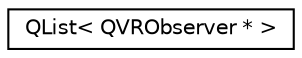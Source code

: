 digraph "Graphical Class Hierarchy"
{
  edge [fontname="Helvetica",fontsize="10",labelfontname="Helvetica",labelfontsize="10"];
  node [fontname="Helvetica",fontsize="10",shape=record];
  rankdir="LR";
  Node1 [label="QList\< QVRObserver * \>",height=0.2,width=0.4,color="black", fillcolor="white", style="filled",URL="$class_q_list.html"];
}
